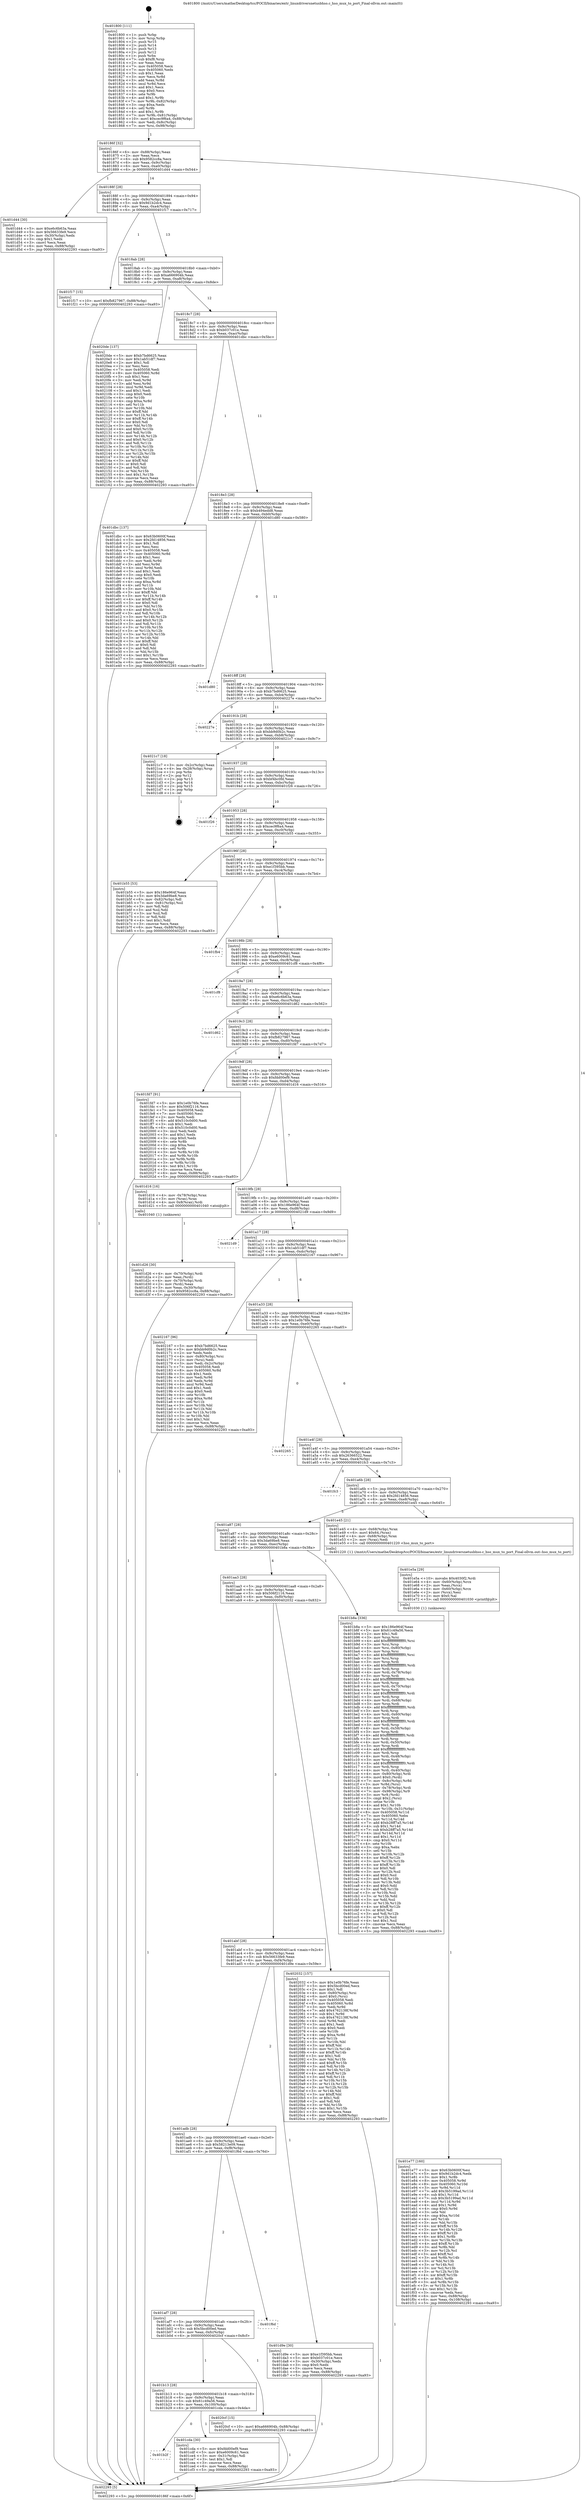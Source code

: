 digraph "0x401800" {
  label = "0x401800 (/mnt/c/Users/mathe/Desktop/tcc/POCII/binaries/extr_linuxdriversnetusbhso.c_hso_mux_to_port_Final-ollvm.out::main(0))"
  labelloc = "t"
  node[shape=record]

  Entry [label="",width=0.3,height=0.3,shape=circle,fillcolor=black,style=filled]
  "0x40186f" [label="{
     0x40186f [32]\l
     | [instrs]\l
     &nbsp;&nbsp;0x40186f \<+6\>: mov -0x88(%rbp),%eax\l
     &nbsp;&nbsp;0x401875 \<+2\>: mov %eax,%ecx\l
     &nbsp;&nbsp;0x401877 \<+6\>: sub $0x9582cc8a,%ecx\l
     &nbsp;&nbsp;0x40187d \<+6\>: mov %eax,-0x9c(%rbp)\l
     &nbsp;&nbsp;0x401883 \<+6\>: mov %ecx,-0xa0(%rbp)\l
     &nbsp;&nbsp;0x401889 \<+6\>: je 0000000000401d44 \<main+0x544\>\l
  }"]
  "0x401d44" [label="{
     0x401d44 [30]\l
     | [instrs]\l
     &nbsp;&nbsp;0x401d44 \<+5\>: mov $0xe6c6b63a,%eax\l
     &nbsp;&nbsp;0x401d49 \<+5\>: mov $0x56633fe9,%ecx\l
     &nbsp;&nbsp;0x401d4e \<+3\>: mov -0x30(%rbp),%edx\l
     &nbsp;&nbsp;0x401d51 \<+3\>: cmp $0x1,%edx\l
     &nbsp;&nbsp;0x401d54 \<+3\>: cmovl %ecx,%eax\l
     &nbsp;&nbsp;0x401d57 \<+6\>: mov %eax,-0x88(%rbp)\l
     &nbsp;&nbsp;0x401d5d \<+5\>: jmp 0000000000402293 \<main+0xa93\>\l
  }"]
  "0x40188f" [label="{
     0x40188f [28]\l
     | [instrs]\l
     &nbsp;&nbsp;0x40188f \<+5\>: jmp 0000000000401894 \<main+0x94\>\l
     &nbsp;&nbsp;0x401894 \<+6\>: mov -0x9c(%rbp),%eax\l
     &nbsp;&nbsp;0x40189a \<+5\>: sub $0x9d1b2dc4,%eax\l
     &nbsp;&nbsp;0x40189f \<+6\>: mov %eax,-0xa4(%rbp)\l
     &nbsp;&nbsp;0x4018a5 \<+6\>: je 0000000000401f17 \<main+0x717\>\l
  }"]
  Exit [label="",width=0.3,height=0.3,shape=circle,fillcolor=black,style=filled,peripheries=2]
  "0x401f17" [label="{
     0x401f17 [15]\l
     | [instrs]\l
     &nbsp;&nbsp;0x401f17 \<+10\>: movl $0xfb827967,-0x88(%rbp)\l
     &nbsp;&nbsp;0x401f21 \<+5\>: jmp 0000000000402293 \<main+0xa93\>\l
  }"]
  "0x4018ab" [label="{
     0x4018ab [28]\l
     | [instrs]\l
     &nbsp;&nbsp;0x4018ab \<+5\>: jmp 00000000004018b0 \<main+0xb0\>\l
     &nbsp;&nbsp;0x4018b0 \<+6\>: mov -0x9c(%rbp),%eax\l
     &nbsp;&nbsp;0x4018b6 \<+5\>: sub $0xa666904b,%eax\l
     &nbsp;&nbsp;0x4018bb \<+6\>: mov %eax,-0xa8(%rbp)\l
     &nbsp;&nbsp;0x4018c1 \<+6\>: je 00000000004020de \<main+0x8de\>\l
  }"]
  "0x401e77" [label="{
     0x401e77 [160]\l
     | [instrs]\l
     &nbsp;&nbsp;0x401e77 \<+5\>: mov $0x63b0600f,%esi\l
     &nbsp;&nbsp;0x401e7c \<+5\>: mov $0x9d1b2dc4,%edx\l
     &nbsp;&nbsp;0x401e81 \<+3\>: mov $0x1,%r8b\l
     &nbsp;&nbsp;0x401e84 \<+8\>: mov 0x405058,%r9d\l
     &nbsp;&nbsp;0x401e8c \<+8\>: mov 0x405060,%r10d\l
     &nbsp;&nbsp;0x401e94 \<+3\>: mov %r9d,%r11d\l
     &nbsp;&nbsp;0x401e97 \<+7\>: add $0x3b5199ad,%r11d\l
     &nbsp;&nbsp;0x401e9e \<+4\>: sub $0x1,%r11d\l
     &nbsp;&nbsp;0x401ea2 \<+7\>: sub $0x3b5199ad,%r11d\l
     &nbsp;&nbsp;0x401ea9 \<+4\>: imul %r11d,%r9d\l
     &nbsp;&nbsp;0x401ead \<+4\>: and $0x1,%r9d\l
     &nbsp;&nbsp;0x401eb1 \<+4\>: cmp $0x0,%r9d\l
     &nbsp;&nbsp;0x401eb5 \<+3\>: sete %bl\l
     &nbsp;&nbsp;0x401eb8 \<+4\>: cmp $0xa,%r10d\l
     &nbsp;&nbsp;0x401ebc \<+4\>: setl %r14b\l
     &nbsp;&nbsp;0x401ec0 \<+3\>: mov %bl,%r15b\l
     &nbsp;&nbsp;0x401ec3 \<+4\>: xor $0xff,%r15b\l
     &nbsp;&nbsp;0x401ec7 \<+3\>: mov %r14b,%r12b\l
     &nbsp;&nbsp;0x401eca \<+4\>: xor $0xff,%r12b\l
     &nbsp;&nbsp;0x401ece \<+4\>: xor $0x1,%r8b\l
     &nbsp;&nbsp;0x401ed2 \<+3\>: mov %r15b,%r13b\l
     &nbsp;&nbsp;0x401ed5 \<+4\>: and $0xff,%r13b\l
     &nbsp;&nbsp;0x401ed9 \<+3\>: and %r8b,%bl\l
     &nbsp;&nbsp;0x401edc \<+3\>: mov %r12b,%cl\l
     &nbsp;&nbsp;0x401edf \<+3\>: and $0xff,%cl\l
     &nbsp;&nbsp;0x401ee2 \<+3\>: and %r8b,%r14b\l
     &nbsp;&nbsp;0x401ee5 \<+3\>: or %bl,%r13b\l
     &nbsp;&nbsp;0x401ee8 \<+3\>: or %r14b,%cl\l
     &nbsp;&nbsp;0x401eeb \<+3\>: xor %cl,%r13b\l
     &nbsp;&nbsp;0x401eee \<+3\>: or %r12b,%r15b\l
     &nbsp;&nbsp;0x401ef1 \<+4\>: xor $0xff,%r15b\l
     &nbsp;&nbsp;0x401ef5 \<+4\>: or $0x1,%r8b\l
     &nbsp;&nbsp;0x401ef9 \<+3\>: and %r8b,%r15b\l
     &nbsp;&nbsp;0x401efc \<+3\>: or %r15b,%r13b\l
     &nbsp;&nbsp;0x401eff \<+4\>: test $0x1,%r13b\l
     &nbsp;&nbsp;0x401f03 \<+3\>: cmovne %edx,%esi\l
     &nbsp;&nbsp;0x401f06 \<+6\>: mov %esi,-0x88(%rbp)\l
     &nbsp;&nbsp;0x401f0c \<+6\>: mov %eax,-0x108(%rbp)\l
     &nbsp;&nbsp;0x401f12 \<+5\>: jmp 0000000000402293 \<main+0xa93\>\l
  }"]
  "0x4020de" [label="{
     0x4020de [137]\l
     | [instrs]\l
     &nbsp;&nbsp;0x4020de \<+5\>: mov $0xb7bd6625,%eax\l
     &nbsp;&nbsp;0x4020e3 \<+5\>: mov $0x1ab51df7,%ecx\l
     &nbsp;&nbsp;0x4020e8 \<+2\>: mov $0x1,%dl\l
     &nbsp;&nbsp;0x4020ea \<+2\>: xor %esi,%esi\l
     &nbsp;&nbsp;0x4020ec \<+7\>: mov 0x405058,%edi\l
     &nbsp;&nbsp;0x4020f3 \<+8\>: mov 0x405060,%r8d\l
     &nbsp;&nbsp;0x4020fb \<+3\>: sub $0x1,%esi\l
     &nbsp;&nbsp;0x4020fe \<+3\>: mov %edi,%r9d\l
     &nbsp;&nbsp;0x402101 \<+3\>: add %esi,%r9d\l
     &nbsp;&nbsp;0x402104 \<+4\>: imul %r9d,%edi\l
     &nbsp;&nbsp;0x402108 \<+3\>: and $0x1,%edi\l
     &nbsp;&nbsp;0x40210b \<+3\>: cmp $0x0,%edi\l
     &nbsp;&nbsp;0x40210e \<+4\>: sete %r10b\l
     &nbsp;&nbsp;0x402112 \<+4\>: cmp $0xa,%r8d\l
     &nbsp;&nbsp;0x402116 \<+4\>: setl %r11b\l
     &nbsp;&nbsp;0x40211a \<+3\>: mov %r10b,%bl\l
     &nbsp;&nbsp;0x40211d \<+3\>: xor $0xff,%bl\l
     &nbsp;&nbsp;0x402120 \<+3\>: mov %r11b,%r14b\l
     &nbsp;&nbsp;0x402123 \<+4\>: xor $0xff,%r14b\l
     &nbsp;&nbsp;0x402127 \<+3\>: xor $0x0,%dl\l
     &nbsp;&nbsp;0x40212a \<+3\>: mov %bl,%r15b\l
     &nbsp;&nbsp;0x40212d \<+4\>: and $0x0,%r15b\l
     &nbsp;&nbsp;0x402131 \<+3\>: and %dl,%r10b\l
     &nbsp;&nbsp;0x402134 \<+3\>: mov %r14b,%r12b\l
     &nbsp;&nbsp;0x402137 \<+4\>: and $0x0,%r12b\l
     &nbsp;&nbsp;0x40213b \<+3\>: and %dl,%r11b\l
     &nbsp;&nbsp;0x40213e \<+3\>: or %r10b,%r15b\l
     &nbsp;&nbsp;0x402141 \<+3\>: or %r11b,%r12b\l
     &nbsp;&nbsp;0x402144 \<+3\>: xor %r12b,%r15b\l
     &nbsp;&nbsp;0x402147 \<+3\>: or %r14b,%bl\l
     &nbsp;&nbsp;0x40214a \<+3\>: xor $0xff,%bl\l
     &nbsp;&nbsp;0x40214d \<+3\>: or $0x0,%dl\l
     &nbsp;&nbsp;0x402150 \<+2\>: and %dl,%bl\l
     &nbsp;&nbsp;0x402152 \<+3\>: or %bl,%r15b\l
     &nbsp;&nbsp;0x402155 \<+4\>: test $0x1,%r15b\l
     &nbsp;&nbsp;0x402159 \<+3\>: cmovne %ecx,%eax\l
     &nbsp;&nbsp;0x40215c \<+6\>: mov %eax,-0x88(%rbp)\l
     &nbsp;&nbsp;0x402162 \<+5\>: jmp 0000000000402293 \<main+0xa93\>\l
  }"]
  "0x4018c7" [label="{
     0x4018c7 [28]\l
     | [instrs]\l
     &nbsp;&nbsp;0x4018c7 \<+5\>: jmp 00000000004018cc \<main+0xcc\>\l
     &nbsp;&nbsp;0x4018cc \<+6\>: mov -0x9c(%rbp),%eax\l
     &nbsp;&nbsp;0x4018d2 \<+5\>: sub $0xb037c01e,%eax\l
     &nbsp;&nbsp;0x4018d7 \<+6\>: mov %eax,-0xac(%rbp)\l
     &nbsp;&nbsp;0x4018dd \<+6\>: je 0000000000401dbc \<main+0x5bc\>\l
  }"]
  "0x401e5a" [label="{
     0x401e5a [29]\l
     | [instrs]\l
     &nbsp;&nbsp;0x401e5a \<+10\>: movabs $0x4030f2,%rdi\l
     &nbsp;&nbsp;0x401e64 \<+4\>: mov -0x60(%rbp),%rcx\l
     &nbsp;&nbsp;0x401e68 \<+2\>: mov %eax,(%rcx)\l
     &nbsp;&nbsp;0x401e6a \<+4\>: mov -0x60(%rbp),%rcx\l
     &nbsp;&nbsp;0x401e6e \<+2\>: mov (%rcx),%esi\l
     &nbsp;&nbsp;0x401e70 \<+2\>: mov $0x0,%al\l
     &nbsp;&nbsp;0x401e72 \<+5\>: call 0000000000401030 \<printf@plt\>\l
     | [calls]\l
     &nbsp;&nbsp;0x401030 \{1\} (unknown)\l
  }"]
  "0x401dbc" [label="{
     0x401dbc [137]\l
     | [instrs]\l
     &nbsp;&nbsp;0x401dbc \<+5\>: mov $0x63b0600f,%eax\l
     &nbsp;&nbsp;0x401dc1 \<+5\>: mov $0x2fd14856,%ecx\l
     &nbsp;&nbsp;0x401dc6 \<+2\>: mov $0x1,%dl\l
     &nbsp;&nbsp;0x401dc8 \<+2\>: xor %esi,%esi\l
     &nbsp;&nbsp;0x401dca \<+7\>: mov 0x405058,%edi\l
     &nbsp;&nbsp;0x401dd1 \<+8\>: mov 0x405060,%r8d\l
     &nbsp;&nbsp;0x401dd9 \<+3\>: sub $0x1,%esi\l
     &nbsp;&nbsp;0x401ddc \<+3\>: mov %edi,%r9d\l
     &nbsp;&nbsp;0x401ddf \<+3\>: add %esi,%r9d\l
     &nbsp;&nbsp;0x401de2 \<+4\>: imul %r9d,%edi\l
     &nbsp;&nbsp;0x401de6 \<+3\>: and $0x1,%edi\l
     &nbsp;&nbsp;0x401de9 \<+3\>: cmp $0x0,%edi\l
     &nbsp;&nbsp;0x401dec \<+4\>: sete %r10b\l
     &nbsp;&nbsp;0x401df0 \<+4\>: cmp $0xa,%r8d\l
     &nbsp;&nbsp;0x401df4 \<+4\>: setl %r11b\l
     &nbsp;&nbsp;0x401df8 \<+3\>: mov %r10b,%bl\l
     &nbsp;&nbsp;0x401dfb \<+3\>: xor $0xff,%bl\l
     &nbsp;&nbsp;0x401dfe \<+3\>: mov %r11b,%r14b\l
     &nbsp;&nbsp;0x401e01 \<+4\>: xor $0xff,%r14b\l
     &nbsp;&nbsp;0x401e05 \<+3\>: xor $0x0,%dl\l
     &nbsp;&nbsp;0x401e08 \<+3\>: mov %bl,%r15b\l
     &nbsp;&nbsp;0x401e0b \<+4\>: and $0x0,%r15b\l
     &nbsp;&nbsp;0x401e0f \<+3\>: and %dl,%r10b\l
     &nbsp;&nbsp;0x401e12 \<+3\>: mov %r14b,%r12b\l
     &nbsp;&nbsp;0x401e15 \<+4\>: and $0x0,%r12b\l
     &nbsp;&nbsp;0x401e19 \<+3\>: and %dl,%r11b\l
     &nbsp;&nbsp;0x401e1c \<+3\>: or %r10b,%r15b\l
     &nbsp;&nbsp;0x401e1f \<+3\>: or %r11b,%r12b\l
     &nbsp;&nbsp;0x401e22 \<+3\>: xor %r12b,%r15b\l
     &nbsp;&nbsp;0x401e25 \<+3\>: or %r14b,%bl\l
     &nbsp;&nbsp;0x401e28 \<+3\>: xor $0xff,%bl\l
     &nbsp;&nbsp;0x401e2b \<+3\>: or $0x0,%dl\l
     &nbsp;&nbsp;0x401e2e \<+2\>: and %dl,%bl\l
     &nbsp;&nbsp;0x401e30 \<+3\>: or %bl,%r15b\l
     &nbsp;&nbsp;0x401e33 \<+4\>: test $0x1,%r15b\l
     &nbsp;&nbsp;0x401e37 \<+3\>: cmovne %ecx,%eax\l
     &nbsp;&nbsp;0x401e3a \<+6\>: mov %eax,-0x88(%rbp)\l
     &nbsp;&nbsp;0x401e40 \<+5\>: jmp 0000000000402293 \<main+0xa93\>\l
  }"]
  "0x4018e3" [label="{
     0x4018e3 [28]\l
     | [instrs]\l
     &nbsp;&nbsp;0x4018e3 \<+5\>: jmp 00000000004018e8 \<main+0xe8\>\l
     &nbsp;&nbsp;0x4018e8 \<+6\>: mov -0x9c(%rbp),%eax\l
     &nbsp;&nbsp;0x4018ee \<+5\>: sub $0xb494edd8,%eax\l
     &nbsp;&nbsp;0x4018f3 \<+6\>: mov %eax,-0xb0(%rbp)\l
     &nbsp;&nbsp;0x4018f9 \<+6\>: je 0000000000401d80 \<main+0x580\>\l
  }"]
  "0x401d26" [label="{
     0x401d26 [30]\l
     | [instrs]\l
     &nbsp;&nbsp;0x401d26 \<+4\>: mov -0x70(%rbp),%rdi\l
     &nbsp;&nbsp;0x401d2a \<+2\>: mov %eax,(%rdi)\l
     &nbsp;&nbsp;0x401d2c \<+4\>: mov -0x70(%rbp),%rdi\l
     &nbsp;&nbsp;0x401d30 \<+2\>: mov (%rdi),%eax\l
     &nbsp;&nbsp;0x401d32 \<+3\>: mov %eax,-0x30(%rbp)\l
     &nbsp;&nbsp;0x401d35 \<+10\>: movl $0x9582cc8a,-0x88(%rbp)\l
     &nbsp;&nbsp;0x401d3f \<+5\>: jmp 0000000000402293 \<main+0xa93\>\l
  }"]
  "0x401d80" [label="{
     0x401d80\l
  }", style=dashed]
  "0x4018ff" [label="{
     0x4018ff [28]\l
     | [instrs]\l
     &nbsp;&nbsp;0x4018ff \<+5\>: jmp 0000000000401904 \<main+0x104\>\l
     &nbsp;&nbsp;0x401904 \<+6\>: mov -0x9c(%rbp),%eax\l
     &nbsp;&nbsp;0x40190a \<+5\>: sub $0xb7bd6625,%eax\l
     &nbsp;&nbsp;0x40190f \<+6\>: mov %eax,-0xb4(%rbp)\l
     &nbsp;&nbsp;0x401915 \<+6\>: je 000000000040227e \<main+0xa7e\>\l
  }"]
  "0x401b2f" [label="{
     0x401b2f\l
  }", style=dashed]
  "0x40227e" [label="{
     0x40227e\l
  }", style=dashed]
  "0x40191b" [label="{
     0x40191b [28]\l
     | [instrs]\l
     &nbsp;&nbsp;0x40191b \<+5\>: jmp 0000000000401920 \<main+0x120\>\l
     &nbsp;&nbsp;0x401920 \<+6\>: mov -0x9c(%rbp),%eax\l
     &nbsp;&nbsp;0x401926 \<+5\>: sub $0xbb9d0b2c,%eax\l
     &nbsp;&nbsp;0x40192b \<+6\>: mov %eax,-0xb8(%rbp)\l
     &nbsp;&nbsp;0x401931 \<+6\>: je 00000000004021c7 \<main+0x9c7\>\l
  }"]
  "0x401cda" [label="{
     0x401cda [30]\l
     | [instrs]\l
     &nbsp;&nbsp;0x401cda \<+5\>: mov $0xfdd00ef9,%eax\l
     &nbsp;&nbsp;0x401cdf \<+5\>: mov $0xe6009c61,%ecx\l
     &nbsp;&nbsp;0x401ce4 \<+3\>: mov -0x31(%rbp),%dl\l
     &nbsp;&nbsp;0x401ce7 \<+3\>: test $0x1,%dl\l
     &nbsp;&nbsp;0x401cea \<+3\>: cmovne %ecx,%eax\l
     &nbsp;&nbsp;0x401ced \<+6\>: mov %eax,-0x88(%rbp)\l
     &nbsp;&nbsp;0x401cf3 \<+5\>: jmp 0000000000402293 \<main+0xa93\>\l
  }"]
  "0x4021c7" [label="{
     0x4021c7 [18]\l
     | [instrs]\l
     &nbsp;&nbsp;0x4021c7 \<+3\>: mov -0x2c(%rbp),%eax\l
     &nbsp;&nbsp;0x4021ca \<+4\>: lea -0x28(%rbp),%rsp\l
     &nbsp;&nbsp;0x4021ce \<+1\>: pop %rbx\l
     &nbsp;&nbsp;0x4021cf \<+2\>: pop %r12\l
     &nbsp;&nbsp;0x4021d1 \<+2\>: pop %r13\l
     &nbsp;&nbsp;0x4021d3 \<+2\>: pop %r14\l
     &nbsp;&nbsp;0x4021d5 \<+2\>: pop %r15\l
     &nbsp;&nbsp;0x4021d7 \<+1\>: pop %rbp\l
     &nbsp;&nbsp;0x4021d8 \<+1\>: ret\l
  }"]
  "0x401937" [label="{
     0x401937 [28]\l
     | [instrs]\l
     &nbsp;&nbsp;0x401937 \<+5\>: jmp 000000000040193c \<main+0x13c\>\l
     &nbsp;&nbsp;0x40193c \<+6\>: mov -0x9c(%rbp),%eax\l
     &nbsp;&nbsp;0x401942 \<+5\>: sub $0xbf4bc0fd,%eax\l
     &nbsp;&nbsp;0x401947 \<+6\>: mov %eax,-0xbc(%rbp)\l
     &nbsp;&nbsp;0x40194d \<+6\>: je 0000000000401f26 \<main+0x726\>\l
  }"]
  "0x401b13" [label="{
     0x401b13 [28]\l
     | [instrs]\l
     &nbsp;&nbsp;0x401b13 \<+5\>: jmp 0000000000401b18 \<main+0x318\>\l
     &nbsp;&nbsp;0x401b18 \<+6\>: mov -0x9c(%rbp),%eax\l
     &nbsp;&nbsp;0x401b1e \<+5\>: sub $0x61c49a56,%eax\l
     &nbsp;&nbsp;0x401b23 \<+6\>: mov %eax,-0x100(%rbp)\l
     &nbsp;&nbsp;0x401b29 \<+6\>: je 0000000000401cda \<main+0x4da\>\l
  }"]
  "0x401f26" [label="{
     0x401f26\l
  }", style=dashed]
  "0x401953" [label="{
     0x401953 [28]\l
     | [instrs]\l
     &nbsp;&nbsp;0x401953 \<+5\>: jmp 0000000000401958 \<main+0x158\>\l
     &nbsp;&nbsp;0x401958 \<+6\>: mov -0x9c(%rbp),%eax\l
     &nbsp;&nbsp;0x40195e \<+5\>: sub $0xcec9f6a4,%eax\l
     &nbsp;&nbsp;0x401963 \<+6\>: mov %eax,-0xc0(%rbp)\l
     &nbsp;&nbsp;0x401969 \<+6\>: je 0000000000401b55 \<main+0x355\>\l
  }"]
  "0x4020cf" [label="{
     0x4020cf [15]\l
     | [instrs]\l
     &nbsp;&nbsp;0x4020cf \<+10\>: movl $0xa666904b,-0x88(%rbp)\l
     &nbsp;&nbsp;0x4020d9 \<+5\>: jmp 0000000000402293 \<main+0xa93\>\l
  }"]
  "0x401b55" [label="{
     0x401b55 [53]\l
     | [instrs]\l
     &nbsp;&nbsp;0x401b55 \<+5\>: mov $0x186e964f,%eax\l
     &nbsp;&nbsp;0x401b5a \<+5\>: mov $0x3da69be8,%ecx\l
     &nbsp;&nbsp;0x401b5f \<+6\>: mov -0x82(%rbp),%dl\l
     &nbsp;&nbsp;0x401b65 \<+7\>: mov -0x81(%rbp),%sil\l
     &nbsp;&nbsp;0x401b6c \<+3\>: mov %dl,%dil\l
     &nbsp;&nbsp;0x401b6f \<+3\>: and %sil,%dil\l
     &nbsp;&nbsp;0x401b72 \<+3\>: xor %sil,%dl\l
     &nbsp;&nbsp;0x401b75 \<+3\>: or %dl,%dil\l
     &nbsp;&nbsp;0x401b78 \<+4\>: test $0x1,%dil\l
     &nbsp;&nbsp;0x401b7c \<+3\>: cmovne %ecx,%eax\l
     &nbsp;&nbsp;0x401b7f \<+6\>: mov %eax,-0x88(%rbp)\l
     &nbsp;&nbsp;0x401b85 \<+5\>: jmp 0000000000402293 \<main+0xa93\>\l
  }"]
  "0x40196f" [label="{
     0x40196f [28]\l
     | [instrs]\l
     &nbsp;&nbsp;0x40196f \<+5\>: jmp 0000000000401974 \<main+0x174\>\l
     &nbsp;&nbsp;0x401974 \<+6\>: mov -0x9c(%rbp),%eax\l
     &nbsp;&nbsp;0x40197a \<+5\>: sub $0xe1f395bb,%eax\l
     &nbsp;&nbsp;0x40197f \<+6\>: mov %eax,-0xc4(%rbp)\l
     &nbsp;&nbsp;0x401985 \<+6\>: je 0000000000401fb4 \<main+0x7b4\>\l
  }"]
  "0x402293" [label="{
     0x402293 [5]\l
     | [instrs]\l
     &nbsp;&nbsp;0x402293 \<+5\>: jmp 000000000040186f \<main+0x6f\>\l
  }"]
  "0x401800" [label="{
     0x401800 [111]\l
     | [instrs]\l
     &nbsp;&nbsp;0x401800 \<+1\>: push %rbp\l
     &nbsp;&nbsp;0x401801 \<+3\>: mov %rsp,%rbp\l
     &nbsp;&nbsp;0x401804 \<+2\>: push %r15\l
     &nbsp;&nbsp;0x401806 \<+2\>: push %r14\l
     &nbsp;&nbsp;0x401808 \<+2\>: push %r13\l
     &nbsp;&nbsp;0x40180a \<+2\>: push %r12\l
     &nbsp;&nbsp;0x40180c \<+1\>: push %rbx\l
     &nbsp;&nbsp;0x40180d \<+7\>: sub $0xf8,%rsp\l
     &nbsp;&nbsp;0x401814 \<+2\>: xor %eax,%eax\l
     &nbsp;&nbsp;0x401816 \<+7\>: mov 0x405058,%ecx\l
     &nbsp;&nbsp;0x40181d \<+7\>: mov 0x405060,%edx\l
     &nbsp;&nbsp;0x401824 \<+3\>: sub $0x1,%eax\l
     &nbsp;&nbsp;0x401827 \<+3\>: mov %ecx,%r8d\l
     &nbsp;&nbsp;0x40182a \<+3\>: add %eax,%r8d\l
     &nbsp;&nbsp;0x40182d \<+4\>: imul %r8d,%ecx\l
     &nbsp;&nbsp;0x401831 \<+3\>: and $0x1,%ecx\l
     &nbsp;&nbsp;0x401834 \<+3\>: cmp $0x0,%ecx\l
     &nbsp;&nbsp;0x401837 \<+4\>: sete %r9b\l
     &nbsp;&nbsp;0x40183b \<+4\>: and $0x1,%r9b\l
     &nbsp;&nbsp;0x40183f \<+7\>: mov %r9b,-0x82(%rbp)\l
     &nbsp;&nbsp;0x401846 \<+3\>: cmp $0xa,%edx\l
     &nbsp;&nbsp;0x401849 \<+4\>: setl %r9b\l
     &nbsp;&nbsp;0x40184d \<+4\>: and $0x1,%r9b\l
     &nbsp;&nbsp;0x401851 \<+7\>: mov %r9b,-0x81(%rbp)\l
     &nbsp;&nbsp;0x401858 \<+10\>: movl $0xcec9f6a4,-0x88(%rbp)\l
     &nbsp;&nbsp;0x401862 \<+6\>: mov %edi,-0x8c(%rbp)\l
     &nbsp;&nbsp;0x401868 \<+7\>: mov %rsi,-0x98(%rbp)\l
  }"]
  "0x401af7" [label="{
     0x401af7 [28]\l
     | [instrs]\l
     &nbsp;&nbsp;0x401af7 \<+5\>: jmp 0000000000401afc \<main+0x2fc\>\l
     &nbsp;&nbsp;0x401afc \<+6\>: mov -0x9c(%rbp),%eax\l
     &nbsp;&nbsp;0x401b02 \<+5\>: sub $0x5bcd00ed,%eax\l
     &nbsp;&nbsp;0x401b07 \<+6\>: mov %eax,-0xfc(%rbp)\l
     &nbsp;&nbsp;0x401b0d \<+6\>: je 00000000004020cf \<main+0x8cf\>\l
  }"]
  "0x401fb4" [label="{
     0x401fb4\l
  }", style=dashed]
  "0x40198b" [label="{
     0x40198b [28]\l
     | [instrs]\l
     &nbsp;&nbsp;0x40198b \<+5\>: jmp 0000000000401990 \<main+0x190\>\l
     &nbsp;&nbsp;0x401990 \<+6\>: mov -0x9c(%rbp),%eax\l
     &nbsp;&nbsp;0x401996 \<+5\>: sub $0xe6009c61,%eax\l
     &nbsp;&nbsp;0x40199b \<+6\>: mov %eax,-0xc8(%rbp)\l
     &nbsp;&nbsp;0x4019a1 \<+6\>: je 0000000000401cf8 \<main+0x4f8\>\l
  }"]
  "0x401f6d" [label="{
     0x401f6d\l
  }", style=dashed]
  "0x401cf8" [label="{
     0x401cf8\l
  }", style=dashed]
  "0x4019a7" [label="{
     0x4019a7 [28]\l
     | [instrs]\l
     &nbsp;&nbsp;0x4019a7 \<+5\>: jmp 00000000004019ac \<main+0x1ac\>\l
     &nbsp;&nbsp;0x4019ac \<+6\>: mov -0x9c(%rbp),%eax\l
     &nbsp;&nbsp;0x4019b2 \<+5\>: sub $0xe6c6b63a,%eax\l
     &nbsp;&nbsp;0x4019b7 \<+6\>: mov %eax,-0xcc(%rbp)\l
     &nbsp;&nbsp;0x4019bd \<+6\>: je 0000000000401d62 \<main+0x562\>\l
  }"]
  "0x401adb" [label="{
     0x401adb [28]\l
     | [instrs]\l
     &nbsp;&nbsp;0x401adb \<+5\>: jmp 0000000000401ae0 \<main+0x2e0\>\l
     &nbsp;&nbsp;0x401ae0 \<+6\>: mov -0x9c(%rbp),%eax\l
     &nbsp;&nbsp;0x401ae6 \<+5\>: sub $0x58213e09,%eax\l
     &nbsp;&nbsp;0x401aeb \<+6\>: mov %eax,-0xf8(%rbp)\l
     &nbsp;&nbsp;0x401af1 \<+6\>: je 0000000000401f6d \<main+0x76d\>\l
  }"]
  "0x401d62" [label="{
     0x401d62\l
  }", style=dashed]
  "0x4019c3" [label="{
     0x4019c3 [28]\l
     | [instrs]\l
     &nbsp;&nbsp;0x4019c3 \<+5\>: jmp 00000000004019c8 \<main+0x1c8\>\l
     &nbsp;&nbsp;0x4019c8 \<+6\>: mov -0x9c(%rbp),%eax\l
     &nbsp;&nbsp;0x4019ce \<+5\>: sub $0xfb827967,%eax\l
     &nbsp;&nbsp;0x4019d3 \<+6\>: mov %eax,-0xd0(%rbp)\l
     &nbsp;&nbsp;0x4019d9 \<+6\>: je 0000000000401fd7 \<main+0x7d7\>\l
  }"]
  "0x401d9e" [label="{
     0x401d9e [30]\l
     | [instrs]\l
     &nbsp;&nbsp;0x401d9e \<+5\>: mov $0xe1f395bb,%eax\l
     &nbsp;&nbsp;0x401da3 \<+5\>: mov $0xb037c01e,%ecx\l
     &nbsp;&nbsp;0x401da8 \<+3\>: mov -0x30(%rbp),%edx\l
     &nbsp;&nbsp;0x401dab \<+3\>: cmp $0x0,%edx\l
     &nbsp;&nbsp;0x401dae \<+3\>: cmove %ecx,%eax\l
     &nbsp;&nbsp;0x401db1 \<+6\>: mov %eax,-0x88(%rbp)\l
     &nbsp;&nbsp;0x401db7 \<+5\>: jmp 0000000000402293 \<main+0xa93\>\l
  }"]
  "0x401fd7" [label="{
     0x401fd7 [91]\l
     | [instrs]\l
     &nbsp;&nbsp;0x401fd7 \<+5\>: mov $0x1e0b76fe,%eax\l
     &nbsp;&nbsp;0x401fdc \<+5\>: mov $0x506f2116,%ecx\l
     &nbsp;&nbsp;0x401fe1 \<+7\>: mov 0x405058,%edx\l
     &nbsp;&nbsp;0x401fe8 \<+7\>: mov 0x405060,%esi\l
     &nbsp;&nbsp;0x401fef \<+2\>: mov %edx,%edi\l
     &nbsp;&nbsp;0x401ff1 \<+6\>: add $0x510c0d00,%edi\l
     &nbsp;&nbsp;0x401ff7 \<+3\>: sub $0x1,%edi\l
     &nbsp;&nbsp;0x401ffa \<+6\>: sub $0x510c0d00,%edi\l
     &nbsp;&nbsp;0x402000 \<+3\>: imul %edi,%edx\l
     &nbsp;&nbsp;0x402003 \<+3\>: and $0x1,%edx\l
     &nbsp;&nbsp;0x402006 \<+3\>: cmp $0x0,%edx\l
     &nbsp;&nbsp;0x402009 \<+4\>: sete %r8b\l
     &nbsp;&nbsp;0x40200d \<+3\>: cmp $0xa,%esi\l
     &nbsp;&nbsp;0x402010 \<+4\>: setl %r9b\l
     &nbsp;&nbsp;0x402014 \<+3\>: mov %r8b,%r10b\l
     &nbsp;&nbsp;0x402017 \<+3\>: and %r9b,%r10b\l
     &nbsp;&nbsp;0x40201a \<+3\>: xor %r9b,%r8b\l
     &nbsp;&nbsp;0x40201d \<+3\>: or %r8b,%r10b\l
     &nbsp;&nbsp;0x402020 \<+4\>: test $0x1,%r10b\l
     &nbsp;&nbsp;0x402024 \<+3\>: cmovne %ecx,%eax\l
     &nbsp;&nbsp;0x402027 \<+6\>: mov %eax,-0x88(%rbp)\l
     &nbsp;&nbsp;0x40202d \<+5\>: jmp 0000000000402293 \<main+0xa93\>\l
  }"]
  "0x4019df" [label="{
     0x4019df [28]\l
     | [instrs]\l
     &nbsp;&nbsp;0x4019df \<+5\>: jmp 00000000004019e4 \<main+0x1e4\>\l
     &nbsp;&nbsp;0x4019e4 \<+6\>: mov -0x9c(%rbp),%eax\l
     &nbsp;&nbsp;0x4019ea \<+5\>: sub $0xfdd00ef9,%eax\l
     &nbsp;&nbsp;0x4019ef \<+6\>: mov %eax,-0xd4(%rbp)\l
     &nbsp;&nbsp;0x4019f5 \<+6\>: je 0000000000401d16 \<main+0x516\>\l
  }"]
  "0x401abf" [label="{
     0x401abf [28]\l
     | [instrs]\l
     &nbsp;&nbsp;0x401abf \<+5\>: jmp 0000000000401ac4 \<main+0x2c4\>\l
     &nbsp;&nbsp;0x401ac4 \<+6\>: mov -0x9c(%rbp),%eax\l
     &nbsp;&nbsp;0x401aca \<+5\>: sub $0x56633fe9,%eax\l
     &nbsp;&nbsp;0x401acf \<+6\>: mov %eax,-0xf4(%rbp)\l
     &nbsp;&nbsp;0x401ad5 \<+6\>: je 0000000000401d9e \<main+0x59e\>\l
  }"]
  "0x401d16" [label="{
     0x401d16 [16]\l
     | [instrs]\l
     &nbsp;&nbsp;0x401d16 \<+4\>: mov -0x78(%rbp),%rax\l
     &nbsp;&nbsp;0x401d1a \<+3\>: mov (%rax),%rax\l
     &nbsp;&nbsp;0x401d1d \<+4\>: mov 0x8(%rax),%rdi\l
     &nbsp;&nbsp;0x401d21 \<+5\>: call 0000000000401040 \<atoi@plt\>\l
     | [calls]\l
     &nbsp;&nbsp;0x401040 \{1\} (unknown)\l
  }"]
  "0x4019fb" [label="{
     0x4019fb [28]\l
     | [instrs]\l
     &nbsp;&nbsp;0x4019fb \<+5\>: jmp 0000000000401a00 \<main+0x200\>\l
     &nbsp;&nbsp;0x401a00 \<+6\>: mov -0x9c(%rbp),%eax\l
     &nbsp;&nbsp;0x401a06 \<+5\>: sub $0x186e964f,%eax\l
     &nbsp;&nbsp;0x401a0b \<+6\>: mov %eax,-0xd8(%rbp)\l
     &nbsp;&nbsp;0x401a11 \<+6\>: je 00000000004021d9 \<main+0x9d9\>\l
  }"]
  "0x402032" [label="{
     0x402032 [157]\l
     | [instrs]\l
     &nbsp;&nbsp;0x402032 \<+5\>: mov $0x1e0b76fe,%eax\l
     &nbsp;&nbsp;0x402037 \<+5\>: mov $0x5bcd00ed,%ecx\l
     &nbsp;&nbsp;0x40203c \<+2\>: mov $0x1,%dl\l
     &nbsp;&nbsp;0x40203e \<+4\>: mov -0x80(%rbp),%rsi\l
     &nbsp;&nbsp;0x402042 \<+6\>: movl $0x0,(%rsi)\l
     &nbsp;&nbsp;0x402048 \<+7\>: mov 0x405058,%edi\l
     &nbsp;&nbsp;0x40204f \<+8\>: mov 0x405060,%r8d\l
     &nbsp;&nbsp;0x402057 \<+3\>: mov %edi,%r9d\l
     &nbsp;&nbsp;0x40205a \<+7\>: add $0x4762138f,%r9d\l
     &nbsp;&nbsp;0x402061 \<+4\>: sub $0x1,%r9d\l
     &nbsp;&nbsp;0x402065 \<+7\>: sub $0x4762138f,%r9d\l
     &nbsp;&nbsp;0x40206c \<+4\>: imul %r9d,%edi\l
     &nbsp;&nbsp;0x402070 \<+3\>: and $0x1,%edi\l
     &nbsp;&nbsp;0x402073 \<+3\>: cmp $0x0,%edi\l
     &nbsp;&nbsp;0x402076 \<+4\>: sete %r10b\l
     &nbsp;&nbsp;0x40207a \<+4\>: cmp $0xa,%r8d\l
     &nbsp;&nbsp;0x40207e \<+4\>: setl %r11b\l
     &nbsp;&nbsp;0x402082 \<+3\>: mov %r10b,%bl\l
     &nbsp;&nbsp;0x402085 \<+3\>: xor $0xff,%bl\l
     &nbsp;&nbsp;0x402088 \<+3\>: mov %r11b,%r14b\l
     &nbsp;&nbsp;0x40208b \<+4\>: xor $0xff,%r14b\l
     &nbsp;&nbsp;0x40208f \<+3\>: xor $0x1,%dl\l
     &nbsp;&nbsp;0x402092 \<+3\>: mov %bl,%r15b\l
     &nbsp;&nbsp;0x402095 \<+4\>: and $0xff,%r15b\l
     &nbsp;&nbsp;0x402099 \<+3\>: and %dl,%r10b\l
     &nbsp;&nbsp;0x40209c \<+3\>: mov %r14b,%r12b\l
     &nbsp;&nbsp;0x40209f \<+4\>: and $0xff,%r12b\l
     &nbsp;&nbsp;0x4020a3 \<+3\>: and %dl,%r11b\l
     &nbsp;&nbsp;0x4020a6 \<+3\>: or %r10b,%r15b\l
     &nbsp;&nbsp;0x4020a9 \<+3\>: or %r11b,%r12b\l
     &nbsp;&nbsp;0x4020ac \<+3\>: xor %r12b,%r15b\l
     &nbsp;&nbsp;0x4020af \<+3\>: or %r14b,%bl\l
     &nbsp;&nbsp;0x4020b2 \<+3\>: xor $0xff,%bl\l
     &nbsp;&nbsp;0x4020b5 \<+3\>: or $0x1,%dl\l
     &nbsp;&nbsp;0x4020b8 \<+2\>: and %dl,%bl\l
     &nbsp;&nbsp;0x4020ba \<+3\>: or %bl,%r15b\l
     &nbsp;&nbsp;0x4020bd \<+4\>: test $0x1,%r15b\l
     &nbsp;&nbsp;0x4020c1 \<+3\>: cmovne %ecx,%eax\l
     &nbsp;&nbsp;0x4020c4 \<+6\>: mov %eax,-0x88(%rbp)\l
     &nbsp;&nbsp;0x4020ca \<+5\>: jmp 0000000000402293 \<main+0xa93\>\l
  }"]
  "0x4021d9" [label="{
     0x4021d9\l
  }", style=dashed]
  "0x401a17" [label="{
     0x401a17 [28]\l
     | [instrs]\l
     &nbsp;&nbsp;0x401a17 \<+5\>: jmp 0000000000401a1c \<main+0x21c\>\l
     &nbsp;&nbsp;0x401a1c \<+6\>: mov -0x9c(%rbp),%eax\l
     &nbsp;&nbsp;0x401a22 \<+5\>: sub $0x1ab51df7,%eax\l
     &nbsp;&nbsp;0x401a27 \<+6\>: mov %eax,-0xdc(%rbp)\l
     &nbsp;&nbsp;0x401a2d \<+6\>: je 0000000000402167 \<main+0x967\>\l
  }"]
  "0x401aa3" [label="{
     0x401aa3 [28]\l
     | [instrs]\l
     &nbsp;&nbsp;0x401aa3 \<+5\>: jmp 0000000000401aa8 \<main+0x2a8\>\l
     &nbsp;&nbsp;0x401aa8 \<+6\>: mov -0x9c(%rbp),%eax\l
     &nbsp;&nbsp;0x401aae \<+5\>: sub $0x506f2116,%eax\l
     &nbsp;&nbsp;0x401ab3 \<+6\>: mov %eax,-0xf0(%rbp)\l
     &nbsp;&nbsp;0x401ab9 \<+6\>: je 0000000000402032 \<main+0x832\>\l
  }"]
  "0x402167" [label="{
     0x402167 [96]\l
     | [instrs]\l
     &nbsp;&nbsp;0x402167 \<+5\>: mov $0xb7bd6625,%eax\l
     &nbsp;&nbsp;0x40216c \<+5\>: mov $0xbb9d0b2c,%ecx\l
     &nbsp;&nbsp;0x402171 \<+2\>: xor %edx,%edx\l
     &nbsp;&nbsp;0x402173 \<+4\>: mov -0x80(%rbp),%rsi\l
     &nbsp;&nbsp;0x402177 \<+2\>: mov (%rsi),%edi\l
     &nbsp;&nbsp;0x402179 \<+3\>: mov %edi,-0x2c(%rbp)\l
     &nbsp;&nbsp;0x40217c \<+7\>: mov 0x405058,%edi\l
     &nbsp;&nbsp;0x402183 \<+8\>: mov 0x405060,%r8d\l
     &nbsp;&nbsp;0x40218b \<+3\>: sub $0x1,%edx\l
     &nbsp;&nbsp;0x40218e \<+3\>: mov %edi,%r9d\l
     &nbsp;&nbsp;0x402191 \<+3\>: add %edx,%r9d\l
     &nbsp;&nbsp;0x402194 \<+4\>: imul %r9d,%edi\l
     &nbsp;&nbsp;0x402198 \<+3\>: and $0x1,%edi\l
     &nbsp;&nbsp;0x40219b \<+3\>: cmp $0x0,%edi\l
     &nbsp;&nbsp;0x40219e \<+4\>: sete %r10b\l
     &nbsp;&nbsp;0x4021a2 \<+4\>: cmp $0xa,%r8d\l
     &nbsp;&nbsp;0x4021a6 \<+4\>: setl %r11b\l
     &nbsp;&nbsp;0x4021aa \<+3\>: mov %r10b,%bl\l
     &nbsp;&nbsp;0x4021ad \<+3\>: and %r11b,%bl\l
     &nbsp;&nbsp;0x4021b0 \<+3\>: xor %r11b,%r10b\l
     &nbsp;&nbsp;0x4021b3 \<+3\>: or %r10b,%bl\l
     &nbsp;&nbsp;0x4021b6 \<+3\>: test $0x1,%bl\l
     &nbsp;&nbsp;0x4021b9 \<+3\>: cmovne %ecx,%eax\l
     &nbsp;&nbsp;0x4021bc \<+6\>: mov %eax,-0x88(%rbp)\l
     &nbsp;&nbsp;0x4021c2 \<+5\>: jmp 0000000000402293 \<main+0xa93\>\l
  }"]
  "0x401a33" [label="{
     0x401a33 [28]\l
     | [instrs]\l
     &nbsp;&nbsp;0x401a33 \<+5\>: jmp 0000000000401a38 \<main+0x238\>\l
     &nbsp;&nbsp;0x401a38 \<+6\>: mov -0x9c(%rbp),%eax\l
     &nbsp;&nbsp;0x401a3e \<+5\>: sub $0x1e0b76fe,%eax\l
     &nbsp;&nbsp;0x401a43 \<+6\>: mov %eax,-0xe0(%rbp)\l
     &nbsp;&nbsp;0x401a49 \<+6\>: je 0000000000402265 \<main+0xa65\>\l
  }"]
  "0x401b8a" [label="{
     0x401b8a [336]\l
     | [instrs]\l
     &nbsp;&nbsp;0x401b8a \<+5\>: mov $0x186e964f,%eax\l
     &nbsp;&nbsp;0x401b8f \<+5\>: mov $0x61c49a56,%ecx\l
     &nbsp;&nbsp;0x401b94 \<+2\>: mov $0x1,%dl\l
     &nbsp;&nbsp;0x401b96 \<+3\>: mov %rsp,%rsi\l
     &nbsp;&nbsp;0x401b99 \<+4\>: add $0xfffffffffffffff0,%rsi\l
     &nbsp;&nbsp;0x401b9d \<+3\>: mov %rsi,%rsp\l
     &nbsp;&nbsp;0x401ba0 \<+4\>: mov %rsi,-0x80(%rbp)\l
     &nbsp;&nbsp;0x401ba4 \<+3\>: mov %rsp,%rsi\l
     &nbsp;&nbsp;0x401ba7 \<+4\>: add $0xfffffffffffffff0,%rsi\l
     &nbsp;&nbsp;0x401bab \<+3\>: mov %rsi,%rsp\l
     &nbsp;&nbsp;0x401bae \<+3\>: mov %rsp,%rdi\l
     &nbsp;&nbsp;0x401bb1 \<+4\>: add $0xfffffffffffffff0,%rdi\l
     &nbsp;&nbsp;0x401bb5 \<+3\>: mov %rdi,%rsp\l
     &nbsp;&nbsp;0x401bb8 \<+4\>: mov %rdi,-0x78(%rbp)\l
     &nbsp;&nbsp;0x401bbc \<+3\>: mov %rsp,%rdi\l
     &nbsp;&nbsp;0x401bbf \<+4\>: add $0xfffffffffffffff0,%rdi\l
     &nbsp;&nbsp;0x401bc3 \<+3\>: mov %rdi,%rsp\l
     &nbsp;&nbsp;0x401bc6 \<+4\>: mov %rdi,-0x70(%rbp)\l
     &nbsp;&nbsp;0x401bca \<+3\>: mov %rsp,%rdi\l
     &nbsp;&nbsp;0x401bcd \<+4\>: add $0xfffffffffffffff0,%rdi\l
     &nbsp;&nbsp;0x401bd1 \<+3\>: mov %rdi,%rsp\l
     &nbsp;&nbsp;0x401bd4 \<+4\>: mov %rdi,-0x68(%rbp)\l
     &nbsp;&nbsp;0x401bd8 \<+3\>: mov %rsp,%rdi\l
     &nbsp;&nbsp;0x401bdb \<+4\>: add $0xfffffffffffffff0,%rdi\l
     &nbsp;&nbsp;0x401bdf \<+3\>: mov %rdi,%rsp\l
     &nbsp;&nbsp;0x401be2 \<+4\>: mov %rdi,-0x60(%rbp)\l
     &nbsp;&nbsp;0x401be6 \<+3\>: mov %rsp,%rdi\l
     &nbsp;&nbsp;0x401be9 \<+4\>: add $0xfffffffffffffff0,%rdi\l
     &nbsp;&nbsp;0x401bed \<+3\>: mov %rdi,%rsp\l
     &nbsp;&nbsp;0x401bf0 \<+4\>: mov %rdi,-0x58(%rbp)\l
     &nbsp;&nbsp;0x401bf4 \<+3\>: mov %rsp,%rdi\l
     &nbsp;&nbsp;0x401bf7 \<+4\>: add $0xfffffffffffffff0,%rdi\l
     &nbsp;&nbsp;0x401bfb \<+3\>: mov %rdi,%rsp\l
     &nbsp;&nbsp;0x401bfe \<+4\>: mov %rdi,-0x50(%rbp)\l
     &nbsp;&nbsp;0x401c02 \<+3\>: mov %rsp,%rdi\l
     &nbsp;&nbsp;0x401c05 \<+4\>: add $0xfffffffffffffff0,%rdi\l
     &nbsp;&nbsp;0x401c09 \<+3\>: mov %rdi,%rsp\l
     &nbsp;&nbsp;0x401c0c \<+4\>: mov %rdi,-0x48(%rbp)\l
     &nbsp;&nbsp;0x401c10 \<+3\>: mov %rsp,%rdi\l
     &nbsp;&nbsp;0x401c13 \<+4\>: add $0xfffffffffffffff0,%rdi\l
     &nbsp;&nbsp;0x401c17 \<+3\>: mov %rdi,%rsp\l
     &nbsp;&nbsp;0x401c1a \<+4\>: mov %rdi,-0x40(%rbp)\l
     &nbsp;&nbsp;0x401c1e \<+4\>: mov -0x80(%rbp),%rdi\l
     &nbsp;&nbsp;0x401c22 \<+6\>: movl $0x0,(%rdi)\l
     &nbsp;&nbsp;0x401c28 \<+7\>: mov -0x8c(%rbp),%r8d\l
     &nbsp;&nbsp;0x401c2f \<+3\>: mov %r8d,(%rsi)\l
     &nbsp;&nbsp;0x401c32 \<+4\>: mov -0x78(%rbp),%rdi\l
     &nbsp;&nbsp;0x401c36 \<+7\>: mov -0x98(%rbp),%r9\l
     &nbsp;&nbsp;0x401c3d \<+3\>: mov %r9,(%rdi)\l
     &nbsp;&nbsp;0x401c40 \<+3\>: cmpl $0x2,(%rsi)\l
     &nbsp;&nbsp;0x401c43 \<+4\>: setne %r10b\l
     &nbsp;&nbsp;0x401c47 \<+4\>: and $0x1,%r10b\l
     &nbsp;&nbsp;0x401c4b \<+4\>: mov %r10b,-0x31(%rbp)\l
     &nbsp;&nbsp;0x401c4f \<+8\>: mov 0x405058,%r11d\l
     &nbsp;&nbsp;0x401c57 \<+7\>: mov 0x405060,%ebx\l
     &nbsp;&nbsp;0x401c5e \<+3\>: mov %r11d,%r14d\l
     &nbsp;&nbsp;0x401c61 \<+7\>: add $0xb28ff7a5,%r14d\l
     &nbsp;&nbsp;0x401c68 \<+4\>: sub $0x1,%r14d\l
     &nbsp;&nbsp;0x401c6c \<+7\>: sub $0xb28ff7a5,%r14d\l
     &nbsp;&nbsp;0x401c73 \<+4\>: imul %r14d,%r11d\l
     &nbsp;&nbsp;0x401c77 \<+4\>: and $0x1,%r11d\l
     &nbsp;&nbsp;0x401c7b \<+4\>: cmp $0x0,%r11d\l
     &nbsp;&nbsp;0x401c7f \<+4\>: sete %r10b\l
     &nbsp;&nbsp;0x401c83 \<+3\>: cmp $0xa,%ebx\l
     &nbsp;&nbsp;0x401c86 \<+4\>: setl %r15b\l
     &nbsp;&nbsp;0x401c8a \<+3\>: mov %r10b,%r12b\l
     &nbsp;&nbsp;0x401c8d \<+4\>: xor $0xff,%r12b\l
     &nbsp;&nbsp;0x401c91 \<+3\>: mov %r15b,%r13b\l
     &nbsp;&nbsp;0x401c94 \<+4\>: xor $0xff,%r13b\l
     &nbsp;&nbsp;0x401c98 \<+3\>: xor $0x0,%dl\l
     &nbsp;&nbsp;0x401c9b \<+3\>: mov %r12b,%sil\l
     &nbsp;&nbsp;0x401c9e \<+4\>: and $0x0,%sil\l
     &nbsp;&nbsp;0x401ca2 \<+3\>: and %dl,%r10b\l
     &nbsp;&nbsp;0x401ca5 \<+3\>: mov %r13b,%dil\l
     &nbsp;&nbsp;0x401ca8 \<+4\>: and $0x0,%dil\l
     &nbsp;&nbsp;0x401cac \<+3\>: and %dl,%r15b\l
     &nbsp;&nbsp;0x401caf \<+3\>: or %r10b,%sil\l
     &nbsp;&nbsp;0x401cb2 \<+3\>: or %r15b,%dil\l
     &nbsp;&nbsp;0x401cb5 \<+3\>: xor %dil,%sil\l
     &nbsp;&nbsp;0x401cb8 \<+3\>: or %r13b,%r12b\l
     &nbsp;&nbsp;0x401cbb \<+4\>: xor $0xff,%r12b\l
     &nbsp;&nbsp;0x401cbf \<+3\>: or $0x0,%dl\l
     &nbsp;&nbsp;0x401cc2 \<+3\>: and %dl,%r12b\l
     &nbsp;&nbsp;0x401cc5 \<+3\>: or %r12b,%sil\l
     &nbsp;&nbsp;0x401cc8 \<+4\>: test $0x1,%sil\l
     &nbsp;&nbsp;0x401ccc \<+3\>: cmovne %ecx,%eax\l
     &nbsp;&nbsp;0x401ccf \<+6\>: mov %eax,-0x88(%rbp)\l
     &nbsp;&nbsp;0x401cd5 \<+5\>: jmp 0000000000402293 \<main+0xa93\>\l
  }"]
  "0x402265" [label="{
     0x402265\l
  }", style=dashed]
  "0x401a4f" [label="{
     0x401a4f [28]\l
     | [instrs]\l
     &nbsp;&nbsp;0x401a4f \<+5\>: jmp 0000000000401a54 \<main+0x254\>\l
     &nbsp;&nbsp;0x401a54 \<+6\>: mov -0x9c(%rbp),%eax\l
     &nbsp;&nbsp;0x401a5a \<+5\>: sub $0x26366522,%eax\l
     &nbsp;&nbsp;0x401a5f \<+6\>: mov %eax,-0xe4(%rbp)\l
     &nbsp;&nbsp;0x401a65 \<+6\>: je 0000000000401fc3 \<main+0x7c3\>\l
  }"]
  "0x401a87" [label="{
     0x401a87 [28]\l
     | [instrs]\l
     &nbsp;&nbsp;0x401a87 \<+5\>: jmp 0000000000401a8c \<main+0x28c\>\l
     &nbsp;&nbsp;0x401a8c \<+6\>: mov -0x9c(%rbp),%eax\l
     &nbsp;&nbsp;0x401a92 \<+5\>: sub $0x3da69be8,%eax\l
     &nbsp;&nbsp;0x401a97 \<+6\>: mov %eax,-0xec(%rbp)\l
     &nbsp;&nbsp;0x401a9d \<+6\>: je 0000000000401b8a \<main+0x38a\>\l
  }"]
  "0x401fc3" [label="{
     0x401fc3\l
  }", style=dashed]
  "0x401a6b" [label="{
     0x401a6b [28]\l
     | [instrs]\l
     &nbsp;&nbsp;0x401a6b \<+5\>: jmp 0000000000401a70 \<main+0x270\>\l
     &nbsp;&nbsp;0x401a70 \<+6\>: mov -0x9c(%rbp),%eax\l
     &nbsp;&nbsp;0x401a76 \<+5\>: sub $0x2fd14856,%eax\l
     &nbsp;&nbsp;0x401a7b \<+6\>: mov %eax,-0xe8(%rbp)\l
     &nbsp;&nbsp;0x401a81 \<+6\>: je 0000000000401e45 \<main+0x645\>\l
  }"]
  "0x401e45" [label="{
     0x401e45 [21]\l
     | [instrs]\l
     &nbsp;&nbsp;0x401e45 \<+4\>: mov -0x68(%rbp),%rax\l
     &nbsp;&nbsp;0x401e49 \<+6\>: movl $0x64,(%rax)\l
     &nbsp;&nbsp;0x401e4f \<+4\>: mov -0x68(%rbp),%rax\l
     &nbsp;&nbsp;0x401e53 \<+2\>: mov (%rax),%edi\l
     &nbsp;&nbsp;0x401e55 \<+5\>: call 0000000000401220 \<hso_mux_to_port\>\l
     | [calls]\l
     &nbsp;&nbsp;0x401220 \{1\} (/mnt/c/Users/mathe/Desktop/tcc/POCII/binaries/extr_linuxdriversnetusbhso.c_hso_mux_to_port_Final-ollvm.out::hso_mux_to_port)\l
  }"]
  Entry -> "0x401800" [label=" 1"]
  "0x40186f" -> "0x401d44" [label=" 1"]
  "0x40186f" -> "0x40188f" [label=" 14"]
  "0x4021c7" -> Exit [label=" 1"]
  "0x40188f" -> "0x401f17" [label=" 1"]
  "0x40188f" -> "0x4018ab" [label=" 13"]
  "0x402167" -> "0x402293" [label=" 1"]
  "0x4018ab" -> "0x4020de" [label=" 1"]
  "0x4018ab" -> "0x4018c7" [label=" 12"]
  "0x4020de" -> "0x402293" [label=" 1"]
  "0x4018c7" -> "0x401dbc" [label=" 1"]
  "0x4018c7" -> "0x4018e3" [label=" 11"]
  "0x4020cf" -> "0x402293" [label=" 1"]
  "0x4018e3" -> "0x401d80" [label=" 0"]
  "0x4018e3" -> "0x4018ff" [label=" 11"]
  "0x402032" -> "0x402293" [label=" 1"]
  "0x4018ff" -> "0x40227e" [label=" 0"]
  "0x4018ff" -> "0x40191b" [label=" 11"]
  "0x401fd7" -> "0x402293" [label=" 1"]
  "0x40191b" -> "0x4021c7" [label=" 1"]
  "0x40191b" -> "0x401937" [label=" 10"]
  "0x401f17" -> "0x402293" [label=" 1"]
  "0x401937" -> "0x401f26" [label=" 0"]
  "0x401937" -> "0x401953" [label=" 10"]
  "0x401e5a" -> "0x401e77" [label=" 1"]
  "0x401953" -> "0x401b55" [label=" 1"]
  "0x401953" -> "0x40196f" [label=" 9"]
  "0x401b55" -> "0x402293" [label=" 1"]
  "0x401800" -> "0x40186f" [label=" 1"]
  "0x402293" -> "0x40186f" [label=" 14"]
  "0x401e45" -> "0x401e5a" [label=" 1"]
  "0x40196f" -> "0x401fb4" [label=" 0"]
  "0x40196f" -> "0x40198b" [label=" 9"]
  "0x401d9e" -> "0x402293" [label=" 1"]
  "0x40198b" -> "0x401cf8" [label=" 0"]
  "0x40198b" -> "0x4019a7" [label=" 9"]
  "0x401d44" -> "0x402293" [label=" 1"]
  "0x4019a7" -> "0x401d62" [label=" 0"]
  "0x4019a7" -> "0x4019c3" [label=" 9"]
  "0x401d16" -> "0x401d26" [label=" 1"]
  "0x4019c3" -> "0x401fd7" [label=" 1"]
  "0x4019c3" -> "0x4019df" [label=" 8"]
  "0x401cda" -> "0x402293" [label=" 1"]
  "0x4019df" -> "0x401d16" [label=" 1"]
  "0x4019df" -> "0x4019fb" [label=" 7"]
  "0x401b13" -> "0x401cda" [label=" 1"]
  "0x4019fb" -> "0x4021d9" [label=" 0"]
  "0x4019fb" -> "0x401a17" [label=" 7"]
  "0x401e77" -> "0x402293" [label=" 1"]
  "0x401a17" -> "0x402167" [label=" 1"]
  "0x401a17" -> "0x401a33" [label=" 6"]
  "0x401dbc" -> "0x402293" [label=" 1"]
  "0x401a33" -> "0x402265" [label=" 0"]
  "0x401a33" -> "0x401a4f" [label=" 6"]
  "0x401adb" -> "0x401af7" [label=" 2"]
  "0x401a4f" -> "0x401fc3" [label=" 0"]
  "0x401a4f" -> "0x401a6b" [label=" 6"]
  "0x401d26" -> "0x402293" [label=" 1"]
  "0x401a6b" -> "0x401e45" [label=" 1"]
  "0x401a6b" -> "0x401a87" [label=" 5"]
  "0x401adb" -> "0x401f6d" [label=" 0"]
  "0x401a87" -> "0x401b8a" [label=" 1"]
  "0x401a87" -> "0x401aa3" [label=" 4"]
  "0x401af7" -> "0x4020cf" [label=" 1"]
  "0x401b8a" -> "0x402293" [label=" 1"]
  "0x401af7" -> "0x401b13" [label=" 1"]
  "0x401aa3" -> "0x402032" [label=" 1"]
  "0x401aa3" -> "0x401abf" [label=" 3"]
  "0x401b13" -> "0x401b2f" [label=" 0"]
  "0x401abf" -> "0x401d9e" [label=" 1"]
  "0x401abf" -> "0x401adb" [label=" 2"]
}
